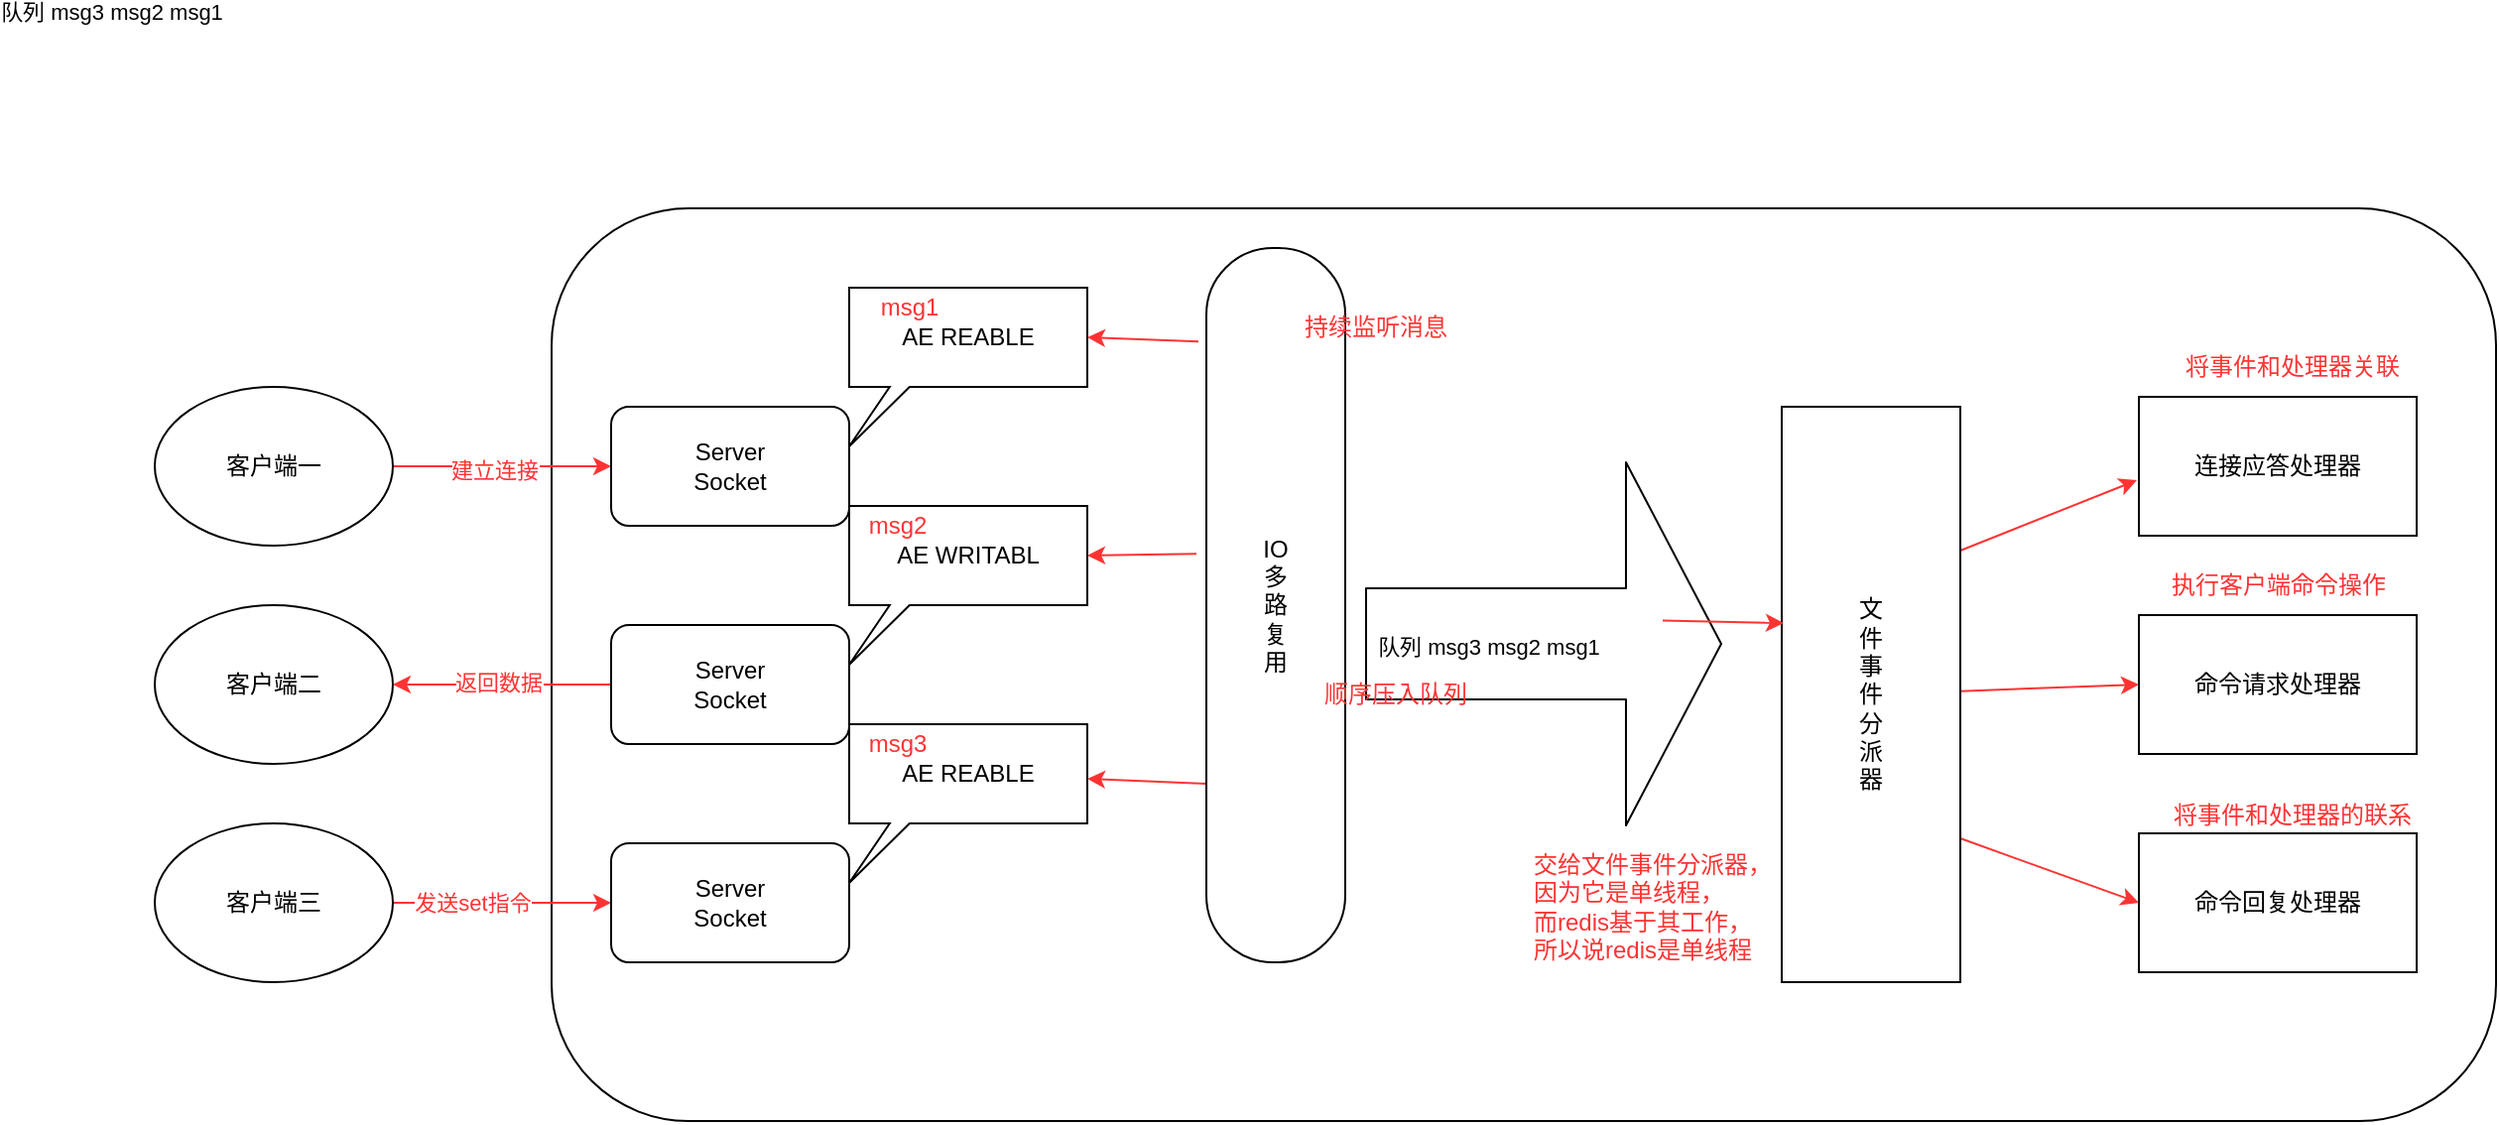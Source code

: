 <mxfile version="13.3.5" type="device" pages="2"><diagram id="z1iDkRgv7nJH38UgISZx" name="第 1 页"><mxGraphModel dx="2077" dy="2069" grid="1" gridSize="10" guides="1" tooltips="1" connect="1" arrows="1" fold="1" page="1" pageScale="1" pageWidth="827" pageHeight="1169" math="0" shadow="0"><root><mxCell id="0"/><mxCell id="1" parent="0"/><mxCell id="Uw4hlN5UWDL_hCYx0Z7d-41" value="" style="rounded=1;whiteSpace=wrap;html=1;fontColor=#FF3333;align=left;" vertex="1" parent="1"><mxGeometry x="240" y="100" width="980" height="460" as="geometry"/></mxCell><mxCell id="Uw4hlN5UWDL_hCYx0Z7d-17" style="edgeStyle=orthogonalEdgeStyle;rounded=0;orthogonalLoop=1;jettySize=auto;html=1;entryX=0;entryY=0.5;entryDx=0;entryDy=0;fontColor=#FF3333;strokeColor=#FF3333;" edge="1" parent="1" source="Uw4hlN5UWDL_hCYx0Z7d-1" target="Uw4hlN5UWDL_hCYx0Z7d-4"><mxGeometry relative="1" as="geometry"/></mxCell><mxCell id="Uw4hlN5UWDL_hCYx0Z7d-27" value="建立连接" style="edgeLabel;html=1;align=center;verticalAlign=middle;resizable=0;points=[];fontColor=#FF3333;" vertex="1" connectable="0" parent="Uw4hlN5UWDL_hCYx0Z7d-17"><mxGeometry x="-0.073" y="-2" relative="1" as="geometry"><mxPoint as="offset"/></mxGeometry></mxCell><mxCell id="Uw4hlN5UWDL_hCYx0Z7d-1" value="客户端一" style="ellipse;whiteSpace=wrap;html=1;" vertex="1" parent="1"><mxGeometry x="40" y="190" width="120" height="80" as="geometry"/></mxCell><mxCell id="Uw4hlN5UWDL_hCYx0Z7d-2" value="客户端二" style="ellipse;whiteSpace=wrap;html=1;" vertex="1" parent="1"><mxGeometry x="40" y="300" width="120" height="80" as="geometry"/></mxCell><mxCell id="Uw4hlN5UWDL_hCYx0Z7d-19" style="edgeStyle=orthogonalEdgeStyle;rounded=0;orthogonalLoop=1;jettySize=auto;html=1;entryX=0;entryY=0.5;entryDx=0;entryDy=0;fontColor=#FF3333;strokeColor=#FF3333;" edge="1" parent="1" source="Uw4hlN5UWDL_hCYx0Z7d-3" target="Uw4hlN5UWDL_hCYx0Z7d-5"><mxGeometry relative="1" as="geometry"/></mxCell><mxCell id="Uw4hlN5UWDL_hCYx0Z7d-29" value="发送set指令" style="edgeLabel;html=1;align=center;verticalAlign=middle;resizable=0;points=[];fontColor=#FF3333;" vertex="1" connectable="0" parent="Uw4hlN5UWDL_hCYx0Z7d-19"><mxGeometry x="-0.273" relative="1" as="geometry"><mxPoint as="offset"/></mxGeometry></mxCell><mxCell id="Uw4hlN5UWDL_hCYx0Z7d-3" value="客户端三" style="ellipse;whiteSpace=wrap;html=1;" vertex="1" parent="1"><mxGeometry x="40" y="410" width="120" height="80" as="geometry"/></mxCell><mxCell id="Uw4hlN5UWDL_hCYx0Z7d-4" value="Server&lt;br&gt;Socket" style="rounded=1;whiteSpace=wrap;html=1;" vertex="1" parent="1"><mxGeometry x="270" y="200" width="120" height="60" as="geometry"/></mxCell><mxCell id="Uw4hlN5UWDL_hCYx0Z7d-5" value="&lt;span&gt;Server&lt;/span&gt;&lt;br&gt;&lt;span&gt;Socket&lt;/span&gt;" style="rounded=1;whiteSpace=wrap;html=1;" vertex="1" parent="1"><mxGeometry x="270" y="420" width="120" height="60" as="geometry"/></mxCell><mxCell id="Uw4hlN5UWDL_hCYx0Z7d-18" style="edgeStyle=orthogonalEdgeStyle;rounded=0;orthogonalLoop=1;jettySize=auto;html=1;fontColor=#FF3333;strokeColor=#FF3333;" edge="1" parent="1" source="Uw4hlN5UWDL_hCYx0Z7d-6" target="Uw4hlN5UWDL_hCYx0Z7d-2"><mxGeometry relative="1" as="geometry"/></mxCell><mxCell id="Uw4hlN5UWDL_hCYx0Z7d-28" value="返回数据" style="edgeLabel;html=1;align=center;verticalAlign=middle;resizable=0;points=[];fontColor=#FF3333;" vertex="1" connectable="0" parent="Uw4hlN5UWDL_hCYx0Z7d-18"><mxGeometry x="0.036" y="-1" relative="1" as="geometry"><mxPoint as="offset"/></mxGeometry></mxCell><mxCell id="Uw4hlN5UWDL_hCYx0Z7d-6" value="&lt;span&gt;Server&lt;/span&gt;&lt;br&gt;&lt;span&gt;Socket&lt;/span&gt;" style="rounded=1;whiteSpace=wrap;html=1;" vertex="1" parent="1"><mxGeometry x="270" y="310" width="120" height="60" as="geometry"/></mxCell><mxCell id="Uw4hlN5UWDL_hCYx0Z7d-7" value="AE REABLE" style="shape=callout;whiteSpace=wrap;html=1;perimeter=calloutPerimeter;position2=0;size=30;position=0.17;base=10;" vertex="1" parent="1"><mxGeometry x="390" y="140" width="120" height="80" as="geometry"/></mxCell><mxCell id="Uw4hlN5UWDL_hCYx0Z7d-8" value="AE WRITABL" style="shape=callout;whiteSpace=wrap;html=1;perimeter=calloutPerimeter;position2=0;size=30;position=0.17;base=10;" vertex="1" parent="1"><mxGeometry x="390" y="250" width="120" height="80" as="geometry"/></mxCell><mxCell id="Uw4hlN5UWDL_hCYx0Z7d-9" value="AE REABLE" style="shape=callout;whiteSpace=wrap;html=1;perimeter=calloutPerimeter;position2=0;size=30;position=0.17;base=10;" vertex="1" parent="1"><mxGeometry x="390" y="360" width="120" height="80" as="geometry"/></mxCell><mxCell id="Uw4hlN5UWDL_hCYx0Z7d-20" style="rounded=0;orthogonalLoop=1;jettySize=auto;html=1;exitX=0;exitY=0.75;exitDx=0;exitDy=0;fontColor=#FF3333;strokeColor=#FF3333;" edge="1" parent="1" source="Uw4hlN5UWDL_hCYx0Z7d-10" target="Uw4hlN5UWDL_hCYx0Z7d-9"><mxGeometry relative="1" as="geometry"/></mxCell><mxCell id="Uw4hlN5UWDL_hCYx0Z7d-21" style="rounded=0;orthogonalLoop=1;jettySize=auto;html=1;entryX=0;entryY=0;entryDx=120;entryDy=25;entryPerimeter=0;exitX=-0.071;exitY=0.428;exitDx=0;exitDy=0;exitPerimeter=0;fontColor=#FF3333;strokeColor=#FF3333;" edge="1" parent="1" source="Uw4hlN5UWDL_hCYx0Z7d-10" target="Uw4hlN5UWDL_hCYx0Z7d-8"><mxGeometry relative="1" as="geometry"/></mxCell><mxCell id="Uw4hlN5UWDL_hCYx0Z7d-22" style="rounded=0;orthogonalLoop=1;jettySize=auto;html=1;exitX=-0.057;exitY=0.131;exitDx=0;exitDy=0;entryX=0;entryY=0;entryDx=120;entryDy=25;entryPerimeter=0;exitPerimeter=0;fontColor=#FF3333;strokeColor=#FF3333;" edge="1" parent="1" source="Uw4hlN5UWDL_hCYx0Z7d-10" target="Uw4hlN5UWDL_hCYx0Z7d-7"><mxGeometry relative="1" as="geometry"/></mxCell><mxCell id="Uw4hlN5UWDL_hCYx0Z7d-10" value="IO&lt;br&gt;多&lt;br&gt;路&lt;br&gt;复&lt;br&gt;用" style="rounded=1;whiteSpace=wrap;html=1;arcSize=48;" vertex="1" parent="1"><mxGeometry x="570" y="120" width="70" height="360" as="geometry"/></mxCell><mxCell id="Uw4hlN5UWDL_hCYx0Z7d-11" value="" style="shape=flexArrow;endArrow=classic;html=1;endWidth=126;endSize=15.67;width=56;" edge="1" parent="1"><mxGeometry width="50" height="50" relative="1" as="geometry"><mxPoint x="650" y="319.5" as="sourcePoint"/><mxPoint x="830" y="319.5" as="targetPoint"/></mxGeometry></mxCell><mxCell id="Uw4hlN5UWDL_hCYx0Z7d-30" value="队列 msg3 msg2 msg1" style="edgeLabel;html=1;align=center;verticalAlign=middle;resizable=0;points=[];" vertex="1" connectable="0" parent="Uw4hlN5UWDL_hCYx0Z7d-11"><mxGeometry x="-0.311" relative="1" as="geometry"><mxPoint y="1" as="offset"/></mxGeometry></mxCell><mxCell id="Uw4hlN5UWDL_hCYx0Z7d-23" style="edgeStyle=none;rounded=0;orthogonalLoop=1;jettySize=auto;html=1;exitX=1;exitY=0.25;exitDx=0;exitDy=0;entryX=-0.007;entryY=0.6;entryDx=0;entryDy=0;entryPerimeter=0;fontColor=#FF3333;strokeColor=#FF3333;" edge="1" parent="1" source="Uw4hlN5UWDL_hCYx0Z7d-13" target="Uw4hlN5UWDL_hCYx0Z7d-14"><mxGeometry relative="1" as="geometry"/></mxCell><mxCell id="Uw4hlN5UWDL_hCYx0Z7d-24" style="edgeStyle=none;rounded=0;orthogonalLoop=1;jettySize=auto;html=1;entryX=0;entryY=0.5;entryDx=0;entryDy=0;fontColor=#FF3333;strokeColor=#FF3333;" edge="1" parent="1" source="Uw4hlN5UWDL_hCYx0Z7d-13" target="Uw4hlN5UWDL_hCYx0Z7d-16"><mxGeometry relative="1" as="geometry"/></mxCell><mxCell id="Uw4hlN5UWDL_hCYx0Z7d-25" style="edgeStyle=none;rounded=0;orthogonalLoop=1;jettySize=auto;html=1;exitX=1;exitY=0.75;exitDx=0;exitDy=0;entryX=0;entryY=0.5;entryDx=0;entryDy=0;fontColor=#FF3333;strokeColor=#FF3333;" edge="1" parent="1" source="Uw4hlN5UWDL_hCYx0Z7d-13" target="Uw4hlN5UWDL_hCYx0Z7d-15"><mxGeometry relative="1" as="geometry"/></mxCell><mxCell id="Uw4hlN5UWDL_hCYx0Z7d-13" value="文&lt;br&gt;件&lt;br&gt;事&lt;br&gt;件&lt;br&gt;分&lt;br&gt;派&lt;br&gt;器" style="rounded=0;whiteSpace=wrap;html=1;" vertex="1" parent="1"><mxGeometry x="860" y="200" width="90" height="290" as="geometry"/></mxCell><mxCell id="Uw4hlN5UWDL_hCYx0Z7d-14" value="连接应答处理器" style="rounded=0;whiteSpace=wrap;html=1;" vertex="1" parent="1"><mxGeometry x="1040" y="195" width="140" height="70" as="geometry"/></mxCell><mxCell id="Uw4hlN5UWDL_hCYx0Z7d-15" value="命令回复处理器" style="rounded=0;whiteSpace=wrap;html=1;" vertex="1" parent="1"><mxGeometry x="1040" y="415" width="140" height="70" as="geometry"/></mxCell><mxCell id="Uw4hlN5UWDL_hCYx0Z7d-16" value="命令请求处理器" style="rounded=0;whiteSpace=wrap;html=1;" vertex="1" parent="1"><mxGeometry x="1040" y="305" width="140" height="70" as="geometry"/></mxCell><mxCell id="Uw4hlN5UWDL_hCYx0Z7d-26" style="edgeStyle=none;rounded=0;orthogonalLoop=1;jettySize=auto;html=1;exitX=1;exitY=0.25;exitDx=0;exitDy=0;entryX=0.011;entryY=0.376;entryDx=0;entryDy=0;entryPerimeter=0;fontColor=#FF3333;strokeColor=#FF3333;" edge="1" parent="1" target="Uw4hlN5UWDL_hCYx0Z7d-13"><mxGeometry relative="1" as="geometry"><mxPoint x="800" y="307.75" as="sourcePoint"/><mxPoint x="889.02" y="272.25" as="targetPoint"/></mxGeometry></mxCell><mxCell id="Uw4hlN5UWDL_hCYx0Z7d-31" value="队列 msg3 msg2 msg1" style="edgeLabel;html=1;align=center;verticalAlign=middle;resizable=0;points=[];" vertex="1" connectable="0" parent="1"><mxGeometry x="-0.311" relative="1" as="geometry"><mxPoint x="18" y="1" as="offset"/></mxGeometry></mxCell><mxCell id="Uw4hlN5UWDL_hCYx0Z7d-32" value="将事件和处理器的联系" style="text;html=1;align=center;verticalAlign=middle;resizable=0;points=[];autosize=1;fontColor=#FF3333;" vertex="1" parent="1"><mxGeometry x="1047" y="396" width="140" height="20" as="geometry"/></mxCell><mxCell id="Uw4hlN5UWDL_hCYx0Z7d-33" value="执行客户端命令操作" style="text;html=1;align=center;verticalAlign=middle;resizable=0;points=[];autosize=1;fontColor=#FF3333;" vertex="1" parent="1"><mxGeometry x="1050" y="280" width="120" height="20" as="geometry"/></mxCell><mxCell id="Uw4hlN5UWDL_hCYx0Z7d-34" value="将事件和处理器关联" style="text;html=1;align=center;verticalAlign=middle;resizable=0;points=[];autosize=1;fontColor=#FF3333;" vertex="1" parent="1"><mxGeometry x="1057" y="170" width="120" height="20" as="geometry"/></mxCell><mxCell id="Uw4hlN5UWDL_hCYx0Z7d-35" value="交给文件事件分派器，&lt;br&gt;因为它是单线程，&lt;br&gt;而redis基于其工作，&lt;br&gt;所以说redis是单线程" style="text;html=1;align=left;verticalAlign=middle;resizable=0;points=[];autosize=1;fontColor=#FF3333;" vertex="1" parent="1"><mxGeometry x="733" y="422" width="140" height="60" as="geometry"/></mxCell><mxCell id="Uw4hlN5UWDL_hCYx0Z7d-36" value="持续监听消息" style="text;html=1;align=center;verticalAlign=middle;resizable=0;points=[];autosize=1;fontColor=#FF3333;" vertex="1" parent="1"><mxGeometry x="610" y="150" width="90" height="20" as="geometry"/></mxCell><mxCell id="Uw4hlN5UWDL_hCYx0Z7d-37" value="顺序压入队列" style="text;html=1;align=center;verticalAlign=middle;resizable=0;points=[];autosize=1;fontColor=#FF3333;" vertex="1" parent="1"><mxGeometry x="620" y="335" width="90" height="20" as="geometry"/></mxCell><mxCell id="Uw4hlN5UWDL_hCYx0Z7d-38" value="msg1" style="text;html=1;align=center;verticalAlign=middle;resizable=0;points=[];autosize=1;fontColor=#FF3333;" vertex="1" parent="1"><mxGeometry x="400" y="140" width="40" height="20" as="geometry"/></mxCell><mxCell id="Uw4hlN5UWDL_hCYx0Z7d-39" value="msg2" style="text;html=1;align=center;verticalAlign=middle;resizable=0;points=[];autosize=1;fontColor=#FF3333;" vertex="1" parent="1"><mxGeometry x="394" y="250" width="40" height="20" as="geometry"/></mxCell><mxCell id="Uw4hlN5UWDL_hCYx0Z7d-40" value="msg3" style="text;html=1;align=center;verticalAlign=middle;resizable=0;points=[];autosize=1;fontColor=#FF3333;" vertex="1" parent="1"><mxGeometry x="394" y="360" width="40" height="20" as="geometry"/></mxCell></root></mxGraphModel></diagram><diagram id="OxOB9I64aN4cwYpNj12Z" name="第 2 页"><mxGraphModel dx="1250" dy="900" grid="1" gridSize="10" guides="1" tooltips="1" connect="1" arrows="1" fold="1" page="1" pageScale="1" pageWidth="827" pageHeight="1169" math="0" shadow="0"><root><mxCell id="_vUoIpRigQiAiQrg1GfG-0"/><mxCell id="_vUoIpRigQiAiQrg1GfG-1" parent="_vUoIpRigQiAiQrg1GfG-0"/><mxCell id="_vUoIpRigQiAiQrg1GfG-35" value="" style="rounded=0;whiteSpace=wrap;html=1;fontSize=17;fontColor=#000000;align=center;" vertex="1" parent="_vUoIpRigQiAiQrg1GfG-1"><mxGeometry x="200" y="60" width="850" height="520" as="geometry"/></mxCell><mxCell id="_vUoIpRigQiAiQrg1GfG-34" value="" style="rounded=0;whiteSpace=wrap;html=1;fontSize=17;fontColor=#000000;align=center;" vertex="1" parent="_vUoIpRigQiAiQrg1GfG-1"><mxGeometry x="230" y="100" width="810" height="460" as="geometry"/></mxCell><mxCell id="_vUoIpRigQiAiQrg1GfG-12" style="edgeStyle=none;rounded=0;orthogonalLoop=1;jettySize=auto;html=1;entryX=0;entryY=0.5;entryDx=0;entryDy=0;fontColor=#000000;" edge="1" parent="_vUoIpRigQiAiQrg1GfG-1" source="_vUoIpRigQiAiQrg1GfG-2" target="_vUoIpRigQiAiQrg1GfG-3"><mxGeometry relative="1" as="geometry"/></mxCell><mxCell id="_vUoIpRigQiAiQrg1GfG-22" value="1 socket连接" style="edgeLabel;html=1;align=center;verticalAlign=middle;resizable=0;points=[];fontColor=#000000;" vertex="1" connectable="0" parent="_vUoIpRigQiAiQrg1GfG-12"><mxGeometry x="-0.218" y="-2" relative="1" as="geometry"><mxPoint as="offset"/></mxGeometry></mxCell><mxCell id="_vUoIpRigQiAiQrg1GfG-20" style="edgeStyle=none;rounded=0;orthogonalLoop=1;jettySize=auto;html=1;entryX=0;entryY=0.5;entryDx=0;entryDy=0;strokeColor=#FF3333;fontColor=#000000;" edge="1" parent="_vUoIpRigQiAiQrg1GfG-1" source="_vUoIpRigQiAiQrg1GfG-2" target="_vUoIpRigQiAiQrg1GfG-10"><mxGeometry relative="1" as="geometry"/></mxCell><mxCell id="_vUoIpRigQiAiQrg1GfG-31" value="6 写入set x 123" style="edgeLabel;html=1;align=center;verticalAlign=middle;resizable=0;points=[];fontColor=#000000;" vertex="1" connectable="0" parent="_vUoIpRigQiAiQrg1GfG-20"><mxGeometry x="-0.172" y="-2" relative="1" as="geometry"><mxPoint as="offset"/></mxGeometry></mxCell><mxCell id="_vUoIpRigQiAiQrg1GfG-2" value="客户端1" style="rounded=0;whiteSpace=wrap;html=1;align=center;" vertex="1" parent="_vUoIpRigQiAiQrg1GfG-1"><mxGeometry x="50" y="260" width="100" height="60" as="geometry"/></mxCell><mxCell id="_vUoIpRigQiAiQrg1GfG-13" style="edgeStyle=none;rounded=0;orthogonalLoop=1;jettySize=auto;html=1;entryX=0.9;entryY=0.4;entryDx=0;entryDy=0;entryPerimeter=0;fontColor=#000000;" edge="1" parent="_vUoIpRigQiAiQrg1GfG-1" source="_vUoIpRigQiAiQrg1GfG-3" target="_vUoIpRigQiAiQrg1GfG-4"><mxGeometry relative="1" as="geometry"/></mxCell><mxCell id="_vUoIpRigQiAiQrg1GfG-23" value="2 产生AE READABLE事件" style="edgeLabel;html=1;align=center;verticalAlign=middle;resizable=0;points=[];fontColor=#000000;" vertex="1" connectable="0" parent="_vUoIpRigQiAiQrg1GfG-13"><mxGeometry x="-0.4" y="2" relative="1" as="geometry"><mxPoint x="29" y="2" as="offset"/></mxGeometry></mxCell><mxCell id="_vUoIpRigQiAiQrg1GfG-3" value="IO多路复用&lt;br&gt;&lt;div style=&quot;&quot;&gt;&lt;span&gt;（单线程）&lt;/span&gt;&lt;/div&gt;" style="ellipse;whiteSpace=wrap;html=1;align=center;" vertex="1" parent="_vUoIpRigQiAiQrg1GfG-1"><mxGeometry x="260" y="250" width="120" height="80" as="geometry"/></mxCell><mxCell id="_vUoIpRigQiAiQrg1GfG-14" style="edgeStyle=none;rounded=0;orthogonalLoop=1;jettySize=auto;html=1;entryX=0;entryY=0.5;entryDx=0;entryDy=0;fontColor=#000000;" edge="1" parent="_vUoIpRigQiAiQrg1GfG-1" source="_vUoIpRigQiAiQrg1GfG-4" target="_vUoIpRigQiAiQrg1GfG-5"><mxGeometry relative="1" as="geometry"/></mxCell><mxCell id="_vUoIpRigQiAiQrg1GfG-4" value="" style="shape=dataStorage;whiteSpace=wrap;html=1;align=center;rotation=-180;" vertex="1" parent="_vUoIpRigQiAiQrg1GfG-1"><mxGeometry x="540" y="260" width="100" height="50" as="geometry"/></mxCell><mxCell id="_vUoIpRigQiAiQrg1GfG-15" style="edgeStyle=orthogonalEdgeStyle;rounded=0;orthogonalLoop=1;jettySize=auto;html=1;entryX=0;entryY=0.5;entryDx=0;entryDy=0;fontColor=#000000;curved=1;" edge="1" parent="_vUoIpRigQiAiQrg1GfG-1" source="_vUoIpRigQiAiQrg1GfG-5" target="_vUoIpRigQiAiQrg1GfG-6"><mxGeometry relative="1" as="geometry"><Array as="points"><mxPoint x="720" y="183"/></Array></mxGeometry></mxCell><mxCell id="_vUoIpRigQiAiQrg1GfG-16" style="edgeStyle=none;rounded=0;orthogonalLoop=1;jettySize=auto;html=1;entryX=0;entryY=0.75;entryDx=0;entryDy=0;fontColor=#000000;" edge="1" parent="_vUoIpRigQiAiQrg1GfG-1" source="_vUoIpRigQiAiQrg1GfG-5" target="_vUoIpRigQiAiQrg1GfG-7"><mxGeometry relative="1" as="geometry"/></mxCell><mxCell id="_vUoIpRigQiAiQrg1GfG-17" style="edgeStyle=orthogonalEdgeStyle;rounded=0;orthogonalLoop=1;jettySize=auto;html=1;entryX=0;entryY=0.5;entryDx=0;entryDy=0;fontColor=#000000;curved=1;" edge="1" parent="_vUoIpRigQiAiQrg1GfG-1" source="_vUoIpRigQiAiQrg1GfG-5" target="_vUoIpRigQiAiQrg1GfG-8"><mxGeometry relative="1" as="geometry"><Array as="points"><mxPoint x="720" y="378"/></Array></mxGeometry></mxCell><mxCell id="_vUoIpRigQiAiQrg1GfG-5" value="事件分发器" style="ellipse;whiteSpace=wrap;html=1;align=center;" vertex="1" parent="_vUoIpRigQiAiQrg1GfG-1"><mxGeometry x="660" y="245" width="120" height="80" as="geometry"/></mxCell><mxCell id="_vUoIpRigQiAiQrg1GfG-6" value="连接答应处理器" style="rounded=0;whiteSpace=wrap;html=1;align=center;" vertex="1" parent="_vUoIpRigQiAiQrg1GfG-1"><mxGeometry x="880" y="165" width="110" height="35" as="geometry"/></mxCell><mxCell id="_vUoIpRigQiAiQrg1GfG-7" value="命令请求处理器" style="rounded=0;whiteSpace=wrap;html=1;align=center;" vertex="1" parent="_vUoIpRigQiAiQrg1GfG-1"><mxGeometry x="880" y="260" width="110" height="35" as="geometry"/></mxCell><mxCell id="_vUoIpRigQiAiQrg1GfG-18" style="edgeStyle=orthogonalEdgeStyle;rounded=0;orthogonalLoop=1;jettySize=auto;html=1;entryX=1;entryY=0.5;entryDx=0;entryDy=0;fontColor=#000000;" edge="1" parent="_vUoIpRigQiAiQrg1GfG-1" source="_vUoIpRigQiAiQrg1GfG-8" target="_vUoIpRigQiAiQrg1GfG-10"><mxGeometry relative="1" as="geometry"><Array as="points"><mxPoint x="935" y="528"/><mxPoint x="628" y="528"/></Array></mxGeometry></mxCell><mxCell id="_vUoIpRigQiAiQrg1GfG-8" value="命令回复处理器" style="rounded=0;whiteSpace=wrap;html=1;align=center;" vertex="1" parent="_vUoIpRigQiAiQrg1GfG-1"><mxGeometry x="880" y="360" width="110" height="35" as="geometry"/></mxCell><mxCell id="_vUoIpRigQiAiQrg1GfG-19" style="edgeStyle=none;rounded=0;orthogonalLoop=1;jettySize=auto;html=1;exitX=0.75;exitY=0;exitDx=0;exitDy=0;entryX=0.58;entryY=-0.06;entryDx=0;entryDy=0;entryPerimeter=0;strokeColor=#FF3333;fontColor=#000000;" edge="1" parent="_vUoIpRigQiAiQrg1GfG-1" source="_vUoIpRigQiAiQrg1GfG-10" target="_vUoIpRigQiAiQrg1GfG-4"><mxGeometry relative="1" as="geometry"/></mxCell><mxCell id="_vUoIpRigQiAiQrg1GfG-21" style="edgeStyle=orthogonalEdgeStyle;rounded=0;orthogonalLoop=1;jettySize=auto;html=1;entryX=0.5;entryY=1;entryDx=0;entryDy=0;fontColor=#000000;" edge="1" parent="_vUoIpRigQiAiQrg1GfG-1" source="_vUoIpRigQiAiQrg1GfG-10" target="_vUoIpRigQiAiQrg1GfG-2"><mxGeometry relative="1" as="geometry"/></mxCell><mxCell id="_vUoIpRigQiAiQrg1GfG-10" value="客户端1socket" style="rounded=0;whiteSpace=wrap;html=1;align=center;" vertex="1" parent="_vUoIpRigQiAiQrg1GfG-1"><mxGeometry x="265" y="510" width="110" height="35" as="geometry"/></mxCell><mxCell id="_vUoIpRigQiAiQrg1GfG-11" value="&lt;span style=&quot;background-color: rgb(255 , 255 , 255)&quot;&gt;处理队列&lt;/span&gt;" style="text;html=1;align=center;verticalAlign=middle;resizable=0;points=[];autosize=1;fontColor=#000000;" vertex="1" parent="_vUoIpRigQiAiQrg1GfG-1"><mxGeometry x="560" y="275" width="60" height="20" as="geometry"/></mxCell><mxCell id="_vUoIpRigQiAiQrg1GfG-24" value="3/8 将事件传给事件分发器" style="text;html=1;align=center;verticalAlign=middle;resizable=0;points=[];autosize=1;fontColor=#000000;" vertex="1" parent="_vUoIpRigQiAiQrg1GfG-1"><mxGeometry x="518" y="234" width="160" height="20" as="geometry"/></mxCell><mxCell id="_vUoIpRigQiAiQrg1GfG-25" value="4 事件分发器将连接事件&lt;br&gt;交给连接应答处理器" style="text;html=1;align=center;verticalAlign=middle;resizable=0;points=[];autosize=1;fontColor=#000000;" vertex="1" parent="_vUoIpRigQiAiQrg1GfG-1"><mxGeometry x="840" y="130" width="150" height="30" as="geometry"/></mxCell><mxCell id="_vUoIpRigQiAiQrg1GfG-26" value="9 命令请求处理器执行读出来&lt;br&gt;的内容生成AE_WRITABLE事件（结果）" style="text;html=1;align=center;verticalAlign=middle;resizable=0;points=[];autosize=1;fontColor=#000000;" vertex="1" parent="_vUoIpRigQiAiQrg1GfG-1"><mxGeometry x="820" y="224" width="230" height="30" as="geometry"/></mxCell><mxCell id="_vUoIpRigQiAiQrg1GfG-27" value="10 AE_WRITABLE事件&lt;br&gt;传给命令回复处理器" style="text;html=1;align=center;verticalAlign=middle;resizable=0;points=[];autosize=1;fontColor=#000000;" vertex="1" parent="_vUoIpRigQiAiQrg1GfG-1"><mxGeometry x="865" y="325" width="140" height="30" as="geometry"/></mxCell><mxCell id="_vUoIpRigQiAiQrg1GfG-28" value="11 命令回复处理器将AE_WRITABLE事件中&lt;br&gt;的结果通过socket写回到客户端1" style="text;html=1;align=center;verticalAlign=middle;resizable=0;points=[];autosize=1;fontColor=#000000;" vertex="1" parent="_vUoIpRigQiAiQrg1GfG-1"><mxGeometry x="678" y="480" width="250" height="30" as="geometry"/></mxCell><mxCell id="_vUoIpRigQiAiQrg1GfG-29" value="7 socket变得可读，产生&lt;br&gt;AE_READABLE事件，并传入队列" style="text;html=1;align=center;verticalAlign=middle;resizable=0;points=[];autosize=1;fontColor=#000000;" vertex="1" parent="_vUoIpRigQiAiQrg1GfG-1"><mxGeometry x="460" y="395" width="200" height="30" as="geometry"/></mxCell><mxCell id="_vUoIpRigQiAiQrg1GfG-30" value="5 连接应答处理器处理完之&lt;br&gt;后在redis内部生成&lt;br&gt;客户端1的socket引用" style="text;html=1;align=center;verticalAlign=middle;resizable=0;points=[];autosize=1;fontColor=#000000;" vertex="1" parent="_vUoIpRigQiAiQrg1GfG-1"><mxGeometry x="230" y="440" width="160" height="50" as="geometry"/></mxCell><mxCell id="_vUoIpRigQiAiQrg1GfG-32" value="12 客户端1读到结果" style="text;html=1;align=center;verticalAlign=middle;resizable=0;points=[];autosize=1;fontColor=#000000;" vertex="1" parent="_vUoIpRigQiAiQrg1GfG-1"><mxGeometry x="80" y="541" width="120" height="20" as="geometry"/></mxCell><mxCell id="_vUoIpRigQiAiQrg1GfG-33" value="文件事件处理器" style="text;html=1;align=center;verticalAlign=middle;resizable=0;points=[];autosize=1;fontColor=#000000;fontSize=17;" vertex="1" parent="_vUoIpRigQiAiQrg1GfG-1"><mxGeometry x="524" y="142" width="130" height="30" as="geometry"/></mxCell><mxCell id="_vUoIpRigQiAiQrg1GfG-36" value="Redis" style="text;html=1;align=center;verticalAlign=middle;resizable=0;points=[];autosize=1;fontSize=17;fontColor=#000000;" vertex="1" parent="_vUoIpRigQiAiQrg1GfG-1"><mxGeometry x="568" y="60" width="60" height="30" as="geometry"/></mxCell></root></mxGraphModel></diagram></mxfile>